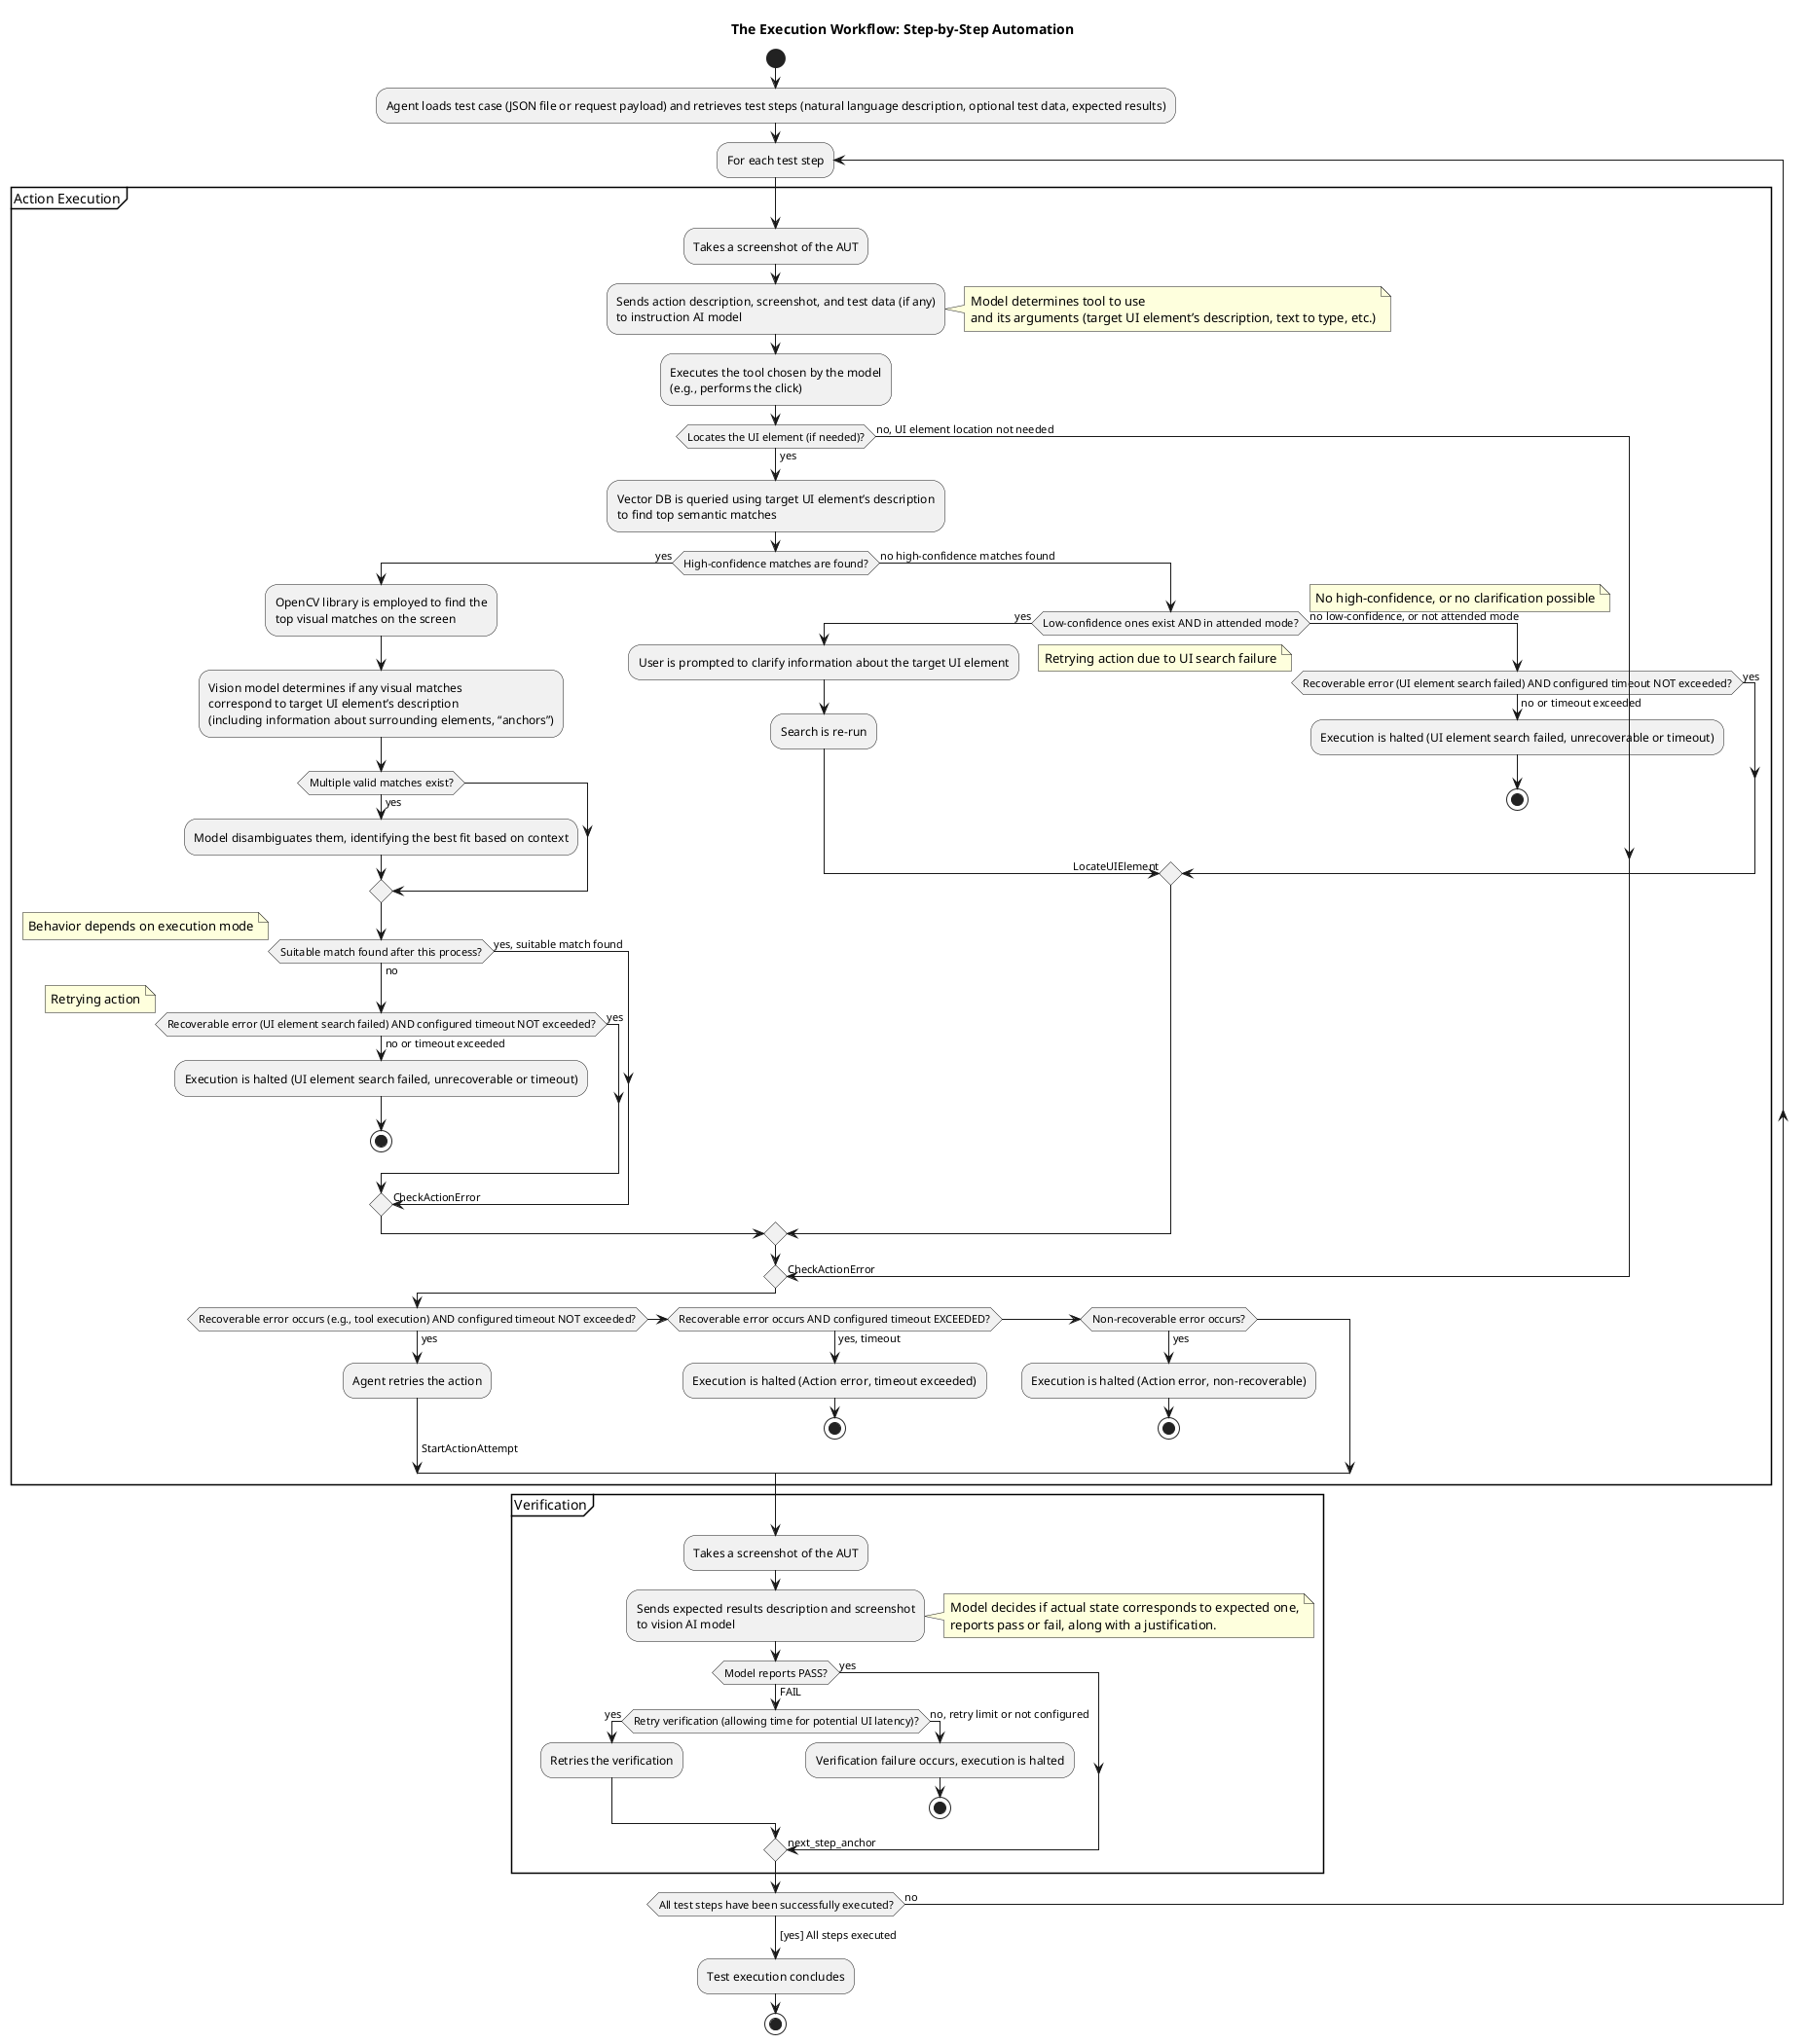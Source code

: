 @startuml
title The Execution Workflow: Step-by-Step Automation

start
:Agent loads test case (JSON file or request payload) and retrieves test steps (natural language description, optional test data, expected results);

repeat :For each test step
    partition "Action Execution" {
        label StartActionAttempt
        :Takes a screenshot of the AUT;
        :Sends action description, screenshot, and test data (if any)\nto instruction AI model;
        note right: Model determines tool to use\nand its arguments (target UI element’s description, text to type, etc.)
        :Executes the tool chosen by the model\n(e.g., performs the click);

        if (Locates the UI element (if needed)?) then (yes)
            label LocateUIElement
            :Vector DB is queried using target UI element’s description\nto find top semantic matches;
            if (High-confidence matches are found?) then (yes)
                :OpenCV library is employed to find the\ntop visual matches on the screen;
                :Vision model determines if any visual matches\ncorrespond to target UI element’s description\n(including information about surrounding elements, “anchors”);
                if (Multiple valid matches exist?) then (yes)
                    :Model disambiguates them, identifying the best fit based on context;
                endif
                if (Suitable match found after this process?) then (no)
                    note right: Behavior depends on execution mode
                    if (Recoverable error (UI element search failed) AND configured timeout NOT exceeded?) then (yes)
                        floating note: Retrying action
                        -> StartActionAttempt;
                    else (no or timeout exceeded)
                        :Execution is halted (UI element search failed, unrecoverable or timeout);
                        stop
                    endif
                else (yes, suitable match found)
                    -> CheckActionError;
                endif
            else (no high-confidence matches found)
                if (Low-confidence ones exist AND in attended mode?) then (yes)
                    :User is prompted to clarify information about the target UI element;
                    :Search is re-run;
                    -> LocateUIElement;
                else (no low-confidence, or not attended mode)
                    note right: No high-confidence, or no clarification possible
                    if (Recoverable error (UI element search failed) AND configured timeout NOT exceeded?) then (yes)
                        floating note: Retrying action due to UI search failure
                        -> StartActionAttempt;
                    else (no or timeout exceeded)
                        :Execution is halted (UI element search failed, unrecoverable or timeout);
                        stop
                    endif
                endif
            endif
        else (no, UI element location not needed)
            -> CheckActionError;
        endif

        label CheckActionError
        if (Recoverable error occurs (e.g., tool execution) AND configured timeout NOT exceeded?) then (yes)
            :Agent retries the action;
            -> StartActionAttempt;
        elseif (Recoverable error occurs AND configured timeout EXCEEDED?) then (yes, timeout)
            :Execution is halted (Action error, timeout exceeded);
            stop
        elseif (Non-recoverable error occurs?) then (yes)
            :Execution is halted (Action error, non-recoverable);
            stop
        endif
    }

    partition "Verification" {
        label StartVerificationAttempt
        :Takes a screenshot of the AUT;
        :Sends expected results description and screenshot\nto vision AI model;
        note right: Model decides if actual state corresponds to expected one,\nreports pass or fail, along with a justification.
        if (Model reports PASS?) then (yes)
            -> next_step_anchor;
        else (FAIL)
            if (Retry verification (allowing time for potential UI latency)?) then (yes)
                :Retries the verification;
                -> StartVerificationAttempt;
            else (no, retry limit or not configured)
                :Verification failure occurs, execution is halted;
                stop
            endif
        endif
    }
    label next_step_anchor
repeat while (All test steps have been successfully executed?) is (no)
->[yes] All steps executed;

:Test execution concludes;
stop
@enduml
